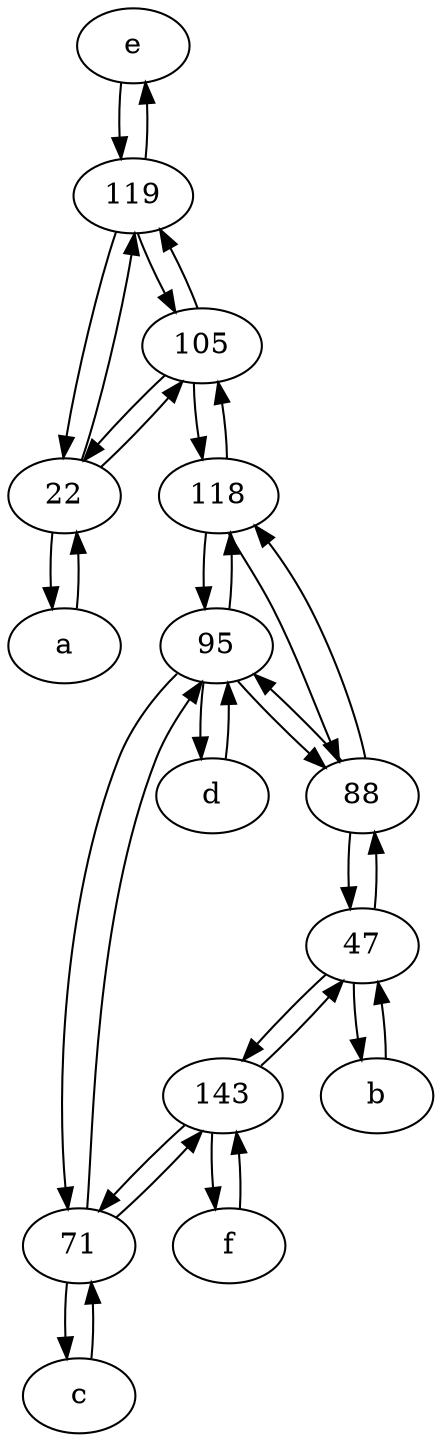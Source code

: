 digraph  {
	e [pos="30,50!"];
	119;
	a [pos="40,10!"];
	47;
	c [pos="20,10!"];
	f [pos="15,45!"];
	118;
	22;
	95;
	71;
	d [pos="20,30!"];
	143;
	b [pos="50,20!"];
	88;
	105;
	105 -> 22;
	95 -> 88;
	71 -> 95;
	95 -> 118;
	119 -> 105;
	22 -> 105;
	118 -> 95;
	88 -> 47;
	143 -> 47;
	22 -> a;
	e -> 119;
	b -> 47;
	118 -> 88;
	47 -> 143;
	47 -> 88;
	105 -> 118;
	119 -> e;
	88 -> 95;
	105 -> 119;
	95 -> d;
	118 -> 105;
	143 -> 71;
	c -> 71;
	d -> 95;
	22 -> 119;
	47 -> b;
	143 -> f;
	95 -> 71;
	71 -> c;
	a -> 22;
	88 -> 118;
	71 -> 143;
	f -> 143;
	119 -> 22;

	}